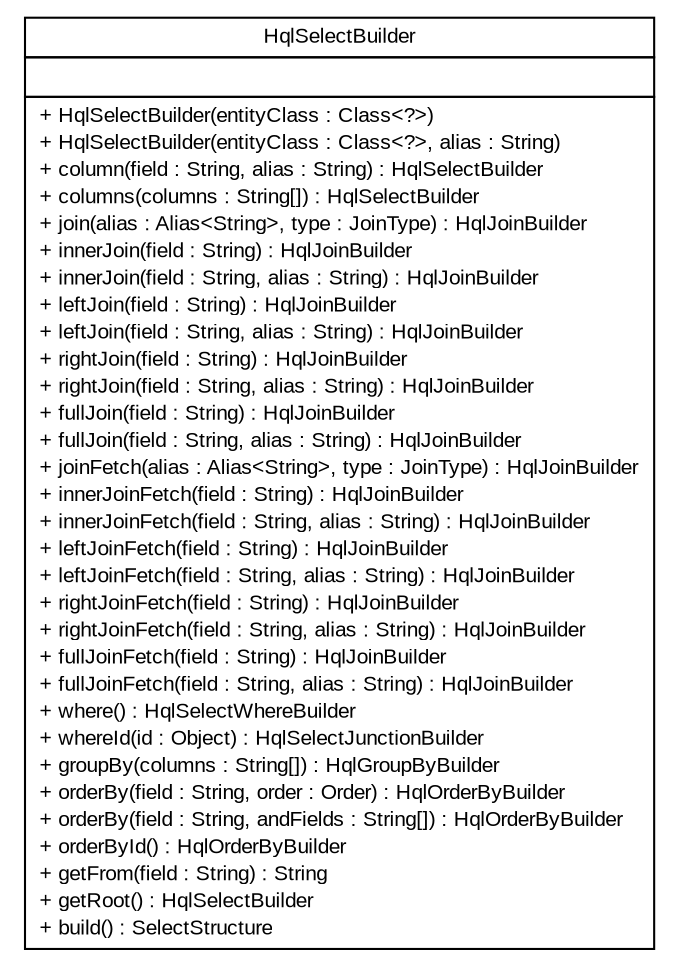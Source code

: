 #!/usr/local/bin/dot
#
# Class diagram 
# Generated by UMLGraph version R5_6 (http://www.umlgraph.org/)
#

digraph G {
	edge [fontname="arial",fontsize=10,labelfontname="arial",labelfontsize=10];
	node [fontname="arial",fontsize=10,shape=plaintext];
	nodesep=0.25;
	ranksep=0.5;
	// br.gov.to.sefaz.persistence.query.builder.hql.select.HqlSelectBuilder
	c21953 [label=<<table title="br.gov.to.sefaz.persistence.query.builder.hql.select.HqlSelectBuilder" border="0" cellborder="1" cellspacing="0" cellpadding="2" port="p" href="./HqlSelectBuilder.html">
		<tr><td><table border="0" cellspacing="0" cellpadding="1">
<tr><td align="center" balign="center"> HqlSelectBuilder </td></tr>
		</table></td></tr>
		<tr><td><table border="0" cellspacing="0" cellpadding="1">
<tr><td align="left" balign="left">  </td></tr>
		</table></td></tr>
		<tr><td><table border="0" cellspacing="0" cellpadding="1">
<tr><td align="left" balign="left"> + HqlSelectBuilder(entityClass : Class&lt;?&gt;) </td></tr>
<tr><td align="left" balign="left"> + HqlSelectBuilder(entityClass : Class&lt;?&gt;, alias : String) </td></tr>
<tr><td align="left" balign="left"> + column(field : String, alias : String) : HqlSelectBuilder </td></tr>
<tr><td align="left" balign="left"> + columns(columns : String[]) : HqlSelectBuilder </td></tr>
<tr><td align="left" balign="left"> + join(alias : Alias&lt;String&gt;, type : JoinType) : HqlJoinBuilder </td></tr>
<tr><td align="left" balign="left"> + innerJoin(field : String) : HqlJoinBuilder </td></tr>
<tr><td align="left" balign="left"> + innerJoin(field : String, alias : String) : HqlJoinBuilder </td></tr>
<tr><td align="left" balign="left"> + leftJoin(field : String) : HqlJoinBuilder </td></tr>
<tr><td align="left" balign="left"> + leftJoin(field : String, alias : String) : HqlJoinBuilder </td></tr>
<tr><td align="left" balign="left"> + rightJoin(field : String) : HqlJoinBuilder </td></tr>
<tr><td align="left" balign="left"> + rightJoin(field : String, alias : String) : HqlJoinBuilder </td></tr>
<tr><td align="left" balign="left"> + fullJoin(field : String) : HqlJoinBuilder </td></tr>
<tr><td align="left" balign="left"> + fullJoin(field : String, alias : String) : HqlJoinBuilder </td></tr>
<tr><td align="left" balign="left"> + joinFetch(alias : Alias&lt;String&gt;, type : JoinType) : HqlJoinBuilder </td></tr>
<tr><td align="left" balign="left"> + innerJoinFetch(field : String) : HqlJoinBuilder </td></tr>
<tr><td align="left" balign="left"> + innerJoinFetch(field : String, alias : String) : HqlJoinBuilder </td></tr>
<tr><td align="left" balign="left"> + leftJoinFetch(field : String) : HqlJoinBuilder </td></tr>
<tr><td align="left" balign="left"> + leftJoinFetch(field : String, alias : String) : HqlJoinBuilder </td></tr>
<tr><td align="left" balign="left"> + rightJoinFetch(field : String) : HqlJoinBuilder </td></tr>
<tr><td align="left" balign="left"> + rightJoinFetch(field : String, alias : String) : HqlJoinBuilder </td></tr>
<tr><td align="left" balign="left"> + fullJoinFetch(field : String) : HqlJoinBuilder </td></tr>
<tr><td align="left" balign="left"> + fullJoinFetch(field : String, alias : String) : HqlJoinBuilder </td></tr>
<tr><td align="left" balign="left"> + where() : HqlSelectWhereBuilder </td></tr>
<tr><td align="left" balign="left"> + whereId(id : Object) : HqlSelectJunctionBuilder </td></tr>
<tr><td align="left" balign="left"> + groupBy(columns : String[]) : HqlGroupByBuilder </td></tr>
<tr><td align="left" balign="left"> + orderBy(field : String, order : Order) : HqlOrderByBuilder </td></tr>
<tr><td align="left" balign="left"> + orderBy(field : String, andFields : String[]) : HqlOrderByBuilder </td></tr>
<tr><td align="left" balign="left"> + orderById() : HqlOrderByBuilder </td></tr>
<tr><td align="left" balign="left"> + getFrom(field : String) : String </td></tr>
<tr><td align="left" balign="left"> + getRoot() : HqlSelectBuilder </td></tr>
<tr><td align="left" balign="left"> + build() : SelectStructure </td></tr>
		</table></td></tr>
		</table>>, URL="./HqlSelectBuilder.html", fontname="arial", fontcolor="black", fontsize=10.0];
}

